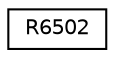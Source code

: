 digraph "Graphical Class Hierarchy"
{
 // LATEX_PDF_SIZE
  edge [fontname="Helvetica",fontsize="10",labelfontname="Helvetica",labelfontsize="10"];
  node [fontname="Helvetica",fontsize="10",shape=record];
  rankdir="LR";
  Node0 [label="R6502",height=0.2,width=0.4,color="black", fillcolor="white", style="filled",URL="$classR6502.html",tooltip=" "];
}
